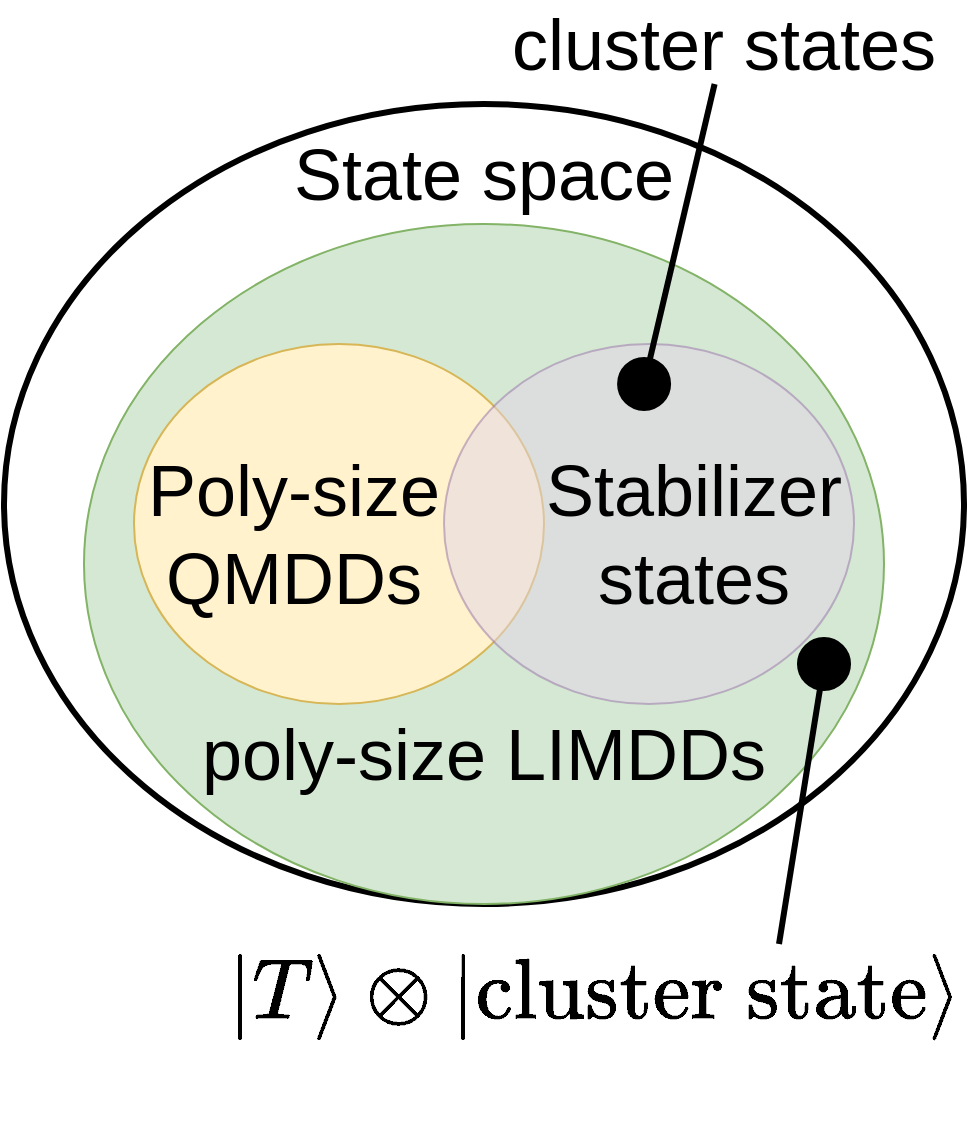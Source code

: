 <mxfile version="14.6.13" type="device"><diagram id="a41WvSMe6GhYwjAtouzO" name="Page-1"><mxGraphModel dx="1125" dy="680" grid="1" gridSize="10" guides="1" tooltips="1" connect="1" arrows="1" fold="1" page="1" pageScale="1" pageWidth="850" pageHeight="1100" math="1" shadow="0"><root><mxCell id="0"/><mxCell id="1" parent="0"/><mxCell id="QnjnjN14WbDZkOYw_PAw-2" value="" style="ellipse;whiteSpace=wrap;html=1;strokeWidth=3;" vertex="1" parent="1"><mxGeometry x="240" y="220" width="480" height="400" as="geometry"/></mxCell><mxCell id="QnjnjN14WbDZkOYw_PAw-3" value="" style="ellipse;whiteSpace=wrap;html=1;fillColor=#d5e8d4;strokeColor=#82b366;" vertex="1" parent="1"><mxGeometry x="280" y="280" width="400" height="340" as="geometry"/></mxCell><mxCell id="QnjnjN14WbDZkOYw_PAw-4" value="" style="ellipse;whiteSpace=wrap;html=1;fillColor=#fff2cc;strokeColor=#d6b656;" vertex="1" parent="1"><mxGeometry x="305" y="340" width="205" height="180" as="geometry"/></mxCell><mxCell id="QnjnjN14WbDZkOYw_PAw-5" value="" style="ellipse;whiteSpace=wrap;html=1;fillColor=#e1d5e7;strokeColor=#9673a6;opacity=50;" vertex="1" parent="1"><mxGeometry x="460" y="340" width="205" height="180" as="geometry"/></mxCell><mxCell id="QnjnjN14WbDZkOYw_PAw-6" value="Poly-size QMDDs" style="text;html=1;strokeColor=none;fillColor=none;align=center;verticalAlign=middle;whiteSpace=wrap;rounded=0;opacity=50;fontSize=36;" vertex="1" parent="1"><mxGeometry x="310" y="380" width="150" height="110" as="geometry"/></mxCell><mxCell id="QnjnjN14WbDZkOYw_PAw-7" value="Stabilizer states" style="text;html=1;strokeColor=none;fillColor=none;align=center;verticalAlign=middle;whiteSpace=wrap;rounded=0;opacity=50;fontSize=36;" vertex="1" parent="1"><mxGeometry x="510" y="380" width="150" height="110" as="geometry"/></mxCell><mxCell id="QnjnjN14WbDZkOYw_PAw-8" value="poly-size LIMDDs" style="text;html=1;strokeColor=none;fillColor=none;align=center;verticalAlign=middle;whiteSpace=wrap;rounded=0;opacity=50;fontSize=36;" vertex="1" parent="1"><mxGeometry x="325" y="490" width="310" height="110" as="geometry"/></mxCell><mxCell id="QnjnjN14WbDZkOYw_PAw-9" value="State space" style="text;html=1;strokeColor=none;fillColor=none;align=center;verticalAlign=middle;whiteSpace=wrap;rounded=0;opacity=50;fontSize=36;" vertex="1" parent="1"><mxGeometry x="360" y="200" width="240" height="110" as="geometry"/></mxCell><mxCell id="QnjnjN14WbDZkOYw_PAw-10" value="cluster states" style="text;html=1;strokeColor=none;fillColor=none;align=center;verticalAlign=middle;whiteSpace=wrap;rounded=0;opacity=50;fontSize=36;" vertex="1" parent="1"><mxGeometry x="490" y="170" width="220" height="40" as="geometry"/></mxCell><mxCell id="QnjnjN14WbDZkOYw_PAw-11" value="$$|T\rangle\otimes |\text{cluster state}\rangle$$" style="text;html=1;strokeColor=none;fillColor=none;align=center;verticalAlign=middle;whiteSpace=wrap;rounded=0;opacity=50;fontSize=36;" vertex="1" parent="1"><mxGeometry x="350" y="640" width="370" height="50" as="geometry"/></mxCell><mxCell id="QnjnjN14WbDZkOYw_PAw-12" value="" style="endArrow=none;html=1;fontSize=36;startArrow=oval;startFill=1;endSize=64;strokeWidth=3;startSize=24;entryX=0.75;entryY=0;entryDx=0;entryDy=0;" edge="1" parent="1" target="QnjnjN14WbDZkOYw_PAw-11"><mxGeometry width="50" height="50" relative="1" as="geometry"><mxPoint x="650" y="500" as="sourcePoint"/><mxPoint x="780" y="540" as="targetPoint"/></mxGeometry></mxCell><mxCell id="QnjnjN14WbDZkOYw_PAw-13" value="" style="endArrow=none;html=1;fontSize=36;startArrow=oval;startFill=1;endSize=64;strokeWidth=3;startSize=24;exitX=0.488;exitY=0.111;exitDx=0;exitDy=0;exitPerimeter=0;" edge="1" parent="1" source="QnjnjN14WbDZkOYw_PAw-5" target="QnjnjN14WbDZkOYw_PAw-10"><mxGeometry width="50" height="50" relative="1" as="geometry"><mxPoint x="660" y="510" as="sourcePoint"/><mxPoint x="738.621" y="630" as="targetPoint"/></mxGeometry></mxCell></root></mxGraphModel></diagram></mxfile>